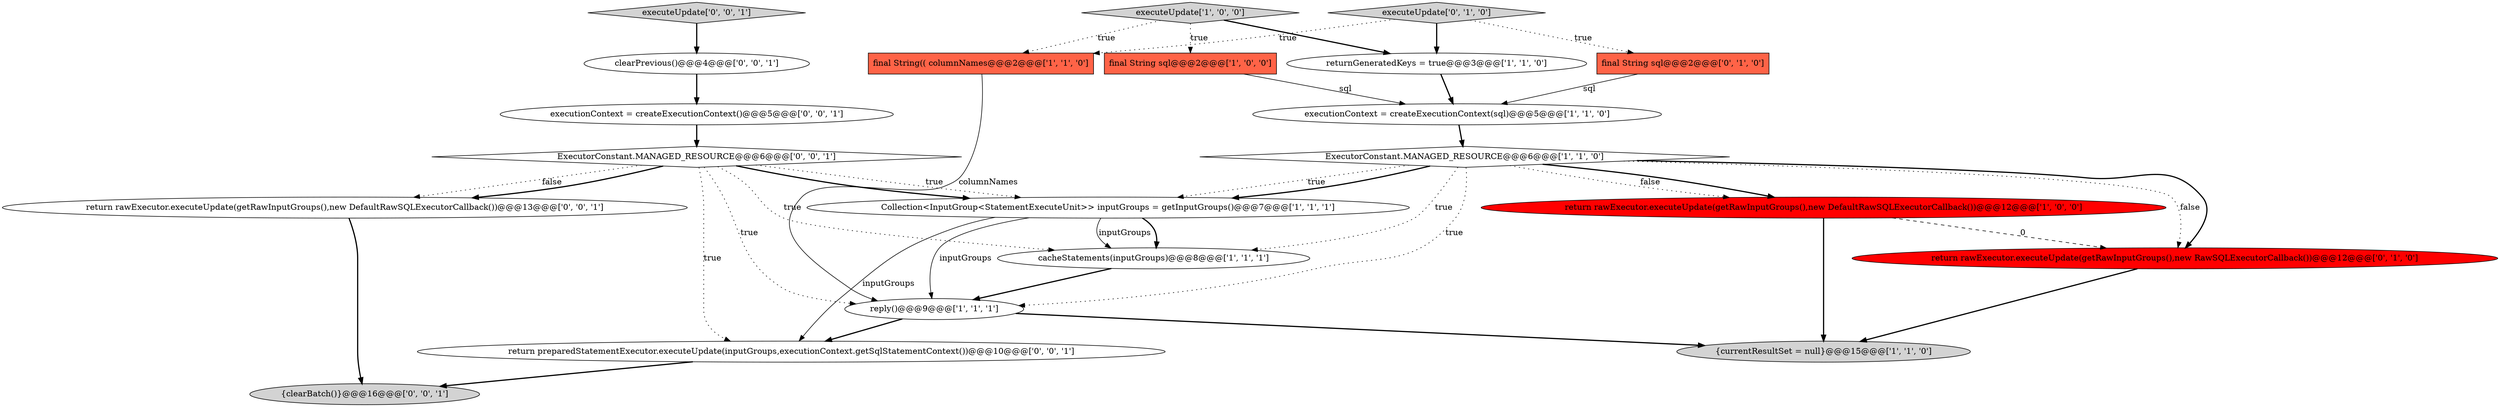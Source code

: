 digraph {
16 [style = filled, label = "return rawExecutor.executeUpdate(getRawInputGroups(),new DefaultRawSQLExecutorCallback())@@@13@@@['0', '0', '1']", fillcolor = white, shape = ellipse image = "AAA0AAABBB3BBB"];
2 [style = filled, label = "ExecutorConstant.MANAGED_RESOURCE@@@6@@@['1', '1', '0']", fillcolor = white, shape = diamond image = "AAA0AAABBB1BBB"];
18 [style = filled, label = "{clearBatch()}@@@16@@@['0', '0', '1']", fillcolor = lightgray, shape = ellipse image = "AAA0AAABBB3BBB"];
13 [style = filled, label = "executeUpdate['0', '1', '0']", fillcolor = lightgray, shape = diamond image = "AAA0AAABBB2BBB"];
10 [style = filled, label = "return rawExecutor.executeUpdate(getRawInputGroups(),new DefaultRawSQLExecutorCallback())@@@12@@@['1', '0', '0']", fillcolor = red, shape = ellipse image = "AAA1AAABBB1BBB"];
12 [style = filled, label = "final String sql@@@2@@@['0', '1', '0']", fillcolor = tomato, shape = box image = "AAA0AAABBB2BBB"];
4 [style = filled, label = "final String(( columnNames@@@2@@@['1', '1', '0']", fillcolor = tomato, shape = box image = "AAA0AAABBB1BBB"];
0 [style = filled, label = "final String sql@@@2@@@['1', '0', '0']", fillcolor = tomato, shape = box image = "AAA0AAABBB1BBB"];
6 [style = filled, label = "cacheStatements(inputGroups)@@@8@@@['1', '1', '1']", fillcolor = white, shape = ellipse image = "AAA0AAABBB1BBB"];
17 [style = filled, label = "clearPrevious()@@@4@@@['0', '0', '1']", fillcolor = white, shape = ellipse image = "AAA0AAABBB3BBB"];
15 [style = filled, label = "ExecutorConstant.MANAGED_RESOURCE@@@6@@@['0', '0', '1']", fillcolor = white, shape = diamond image = "AAA0AAABBB3BBB"];
9 [style = filled, label = "executeUpdate['1', '0', '0']", fillcolor = lightgray, shape = diamond image = "AAA0AAABBB1BBB"];
7 [style = filled, label = "{currentResultSet = null}@@@15@@@['1', '1', '0']", fillcolor = lightgray, shape = ellipse image = "AAA0AAABBB1BBB"];
11 [style = filled, label = "return rawExecutor.executeUpdate(getRawInputGroups(),new RawSQLExecutorCallback())@@@12@@@['0', '1', '0']", fillcolor = red, shape = ellipse image = "AAA1AAABBB2BBB"];
14 [style = filled, label = "executionContext = createExecutionContext()@@@5@@@['0', '0', '1']", fillcolor = white, shape = ellipse image = "AAA0AAABBB3BBB"];
5 [style = filled, label = "executionContext = createExecutionContext(sql)@@@5@@@['1', '1', '0']", fillcolor = white, shape = ellipse image = "AAA0AAABBB1BBB"];
3 [style = filled, label = "returnGeneratedKeys = true@@@3@@@['1', '1', '0']", fillcolor = white, shape = ellipse image = "AAA0AAABBB1BBB"];
8 [style = filled, label = "Collection<InputGroup<StatementExecuteUnit>> inputGroups = getInputGroups()@@@7@@@['1', '1', '1']", fillcolor = white, shape = ellipse image = "AAA0AAABBB1BBB"];
1 [style = filled, label = "reply()@@@9@@@['1', '1', '1']", fillcolor = white, shape = ellipse image = "AAA0AAABBB1BBB"];
20 [style = filled, label = "return preparedStatementExecutor.executeUpdate(inputGroups,executionContext.getSqlStatementContext())@@@10@@@['0', '0', '1']", fillcolor = white, shape = ellipse image = "AAA0AAABBB3BBB"];
19 [style = filled, label = "executeUpdate['0', '0', '1']", fillcolor = lightgray, shape = diamond image = "AAA0AAABBB3BBB"];
16->18 [style = bold, label=""];
9->0 [style = dotted, label="true"];
8->1 [style = solid, label="inputGroups"];
2->8 [style = dotted, label="true"];
13->12 [style = dotted, label="true"];
12->5 [style = solid, label="sql"];
1->20 [style = bold, label=""];
15->20 [style = dotted, label="true"];
8->6 [style = bold, label=""];
15->16 [style = dotted, label="false"];
19->17 [style = bold, label=""];
2->10 [style = dotted, label="false"];
2->10 [style = bold, label=""];
15->16 [style = bold, label=""];
1->7 [style = bold, label=""];
10->7 [style = bold, label=""];
4->1 [style = solid, label="columnNames"];
10->11 [style = dashed, label="0"];
20->18 [style = bold, label=""];
13->4 [style = dotted, label="true"];
6->1 [style = bold, label=""];
5->2 [style = bold, label=""];
3->5 [style = bold, label=""];
15->8 [style = dotted, label="true"];
13->3 [style = bold, label=""];
0->5 [style = solid, label="sql"];
17->14 [style = bold, label=""];
2->6 [style = dotted, label="true"];
2->1 [style = dotted, label="true"];
15->1 [style = dotted, label="true"];
15->6 [style = dotted, label="true"];
9->4 [style = dotted, label="true"];
9->3 [style = bold, label=""];
14->15 [style = bold, label=""];
2->11 [style = dotted, label="false"];
8->20 [style = solid, label="inputGroups"];
2->11 [style = bold, label=""];
11->7 [style = bold, label=""];
15->8 [style = bold, label=""];
2->8 [style = bold, label=""];
8->6 [style = solid, label="inputGroups"];
}
